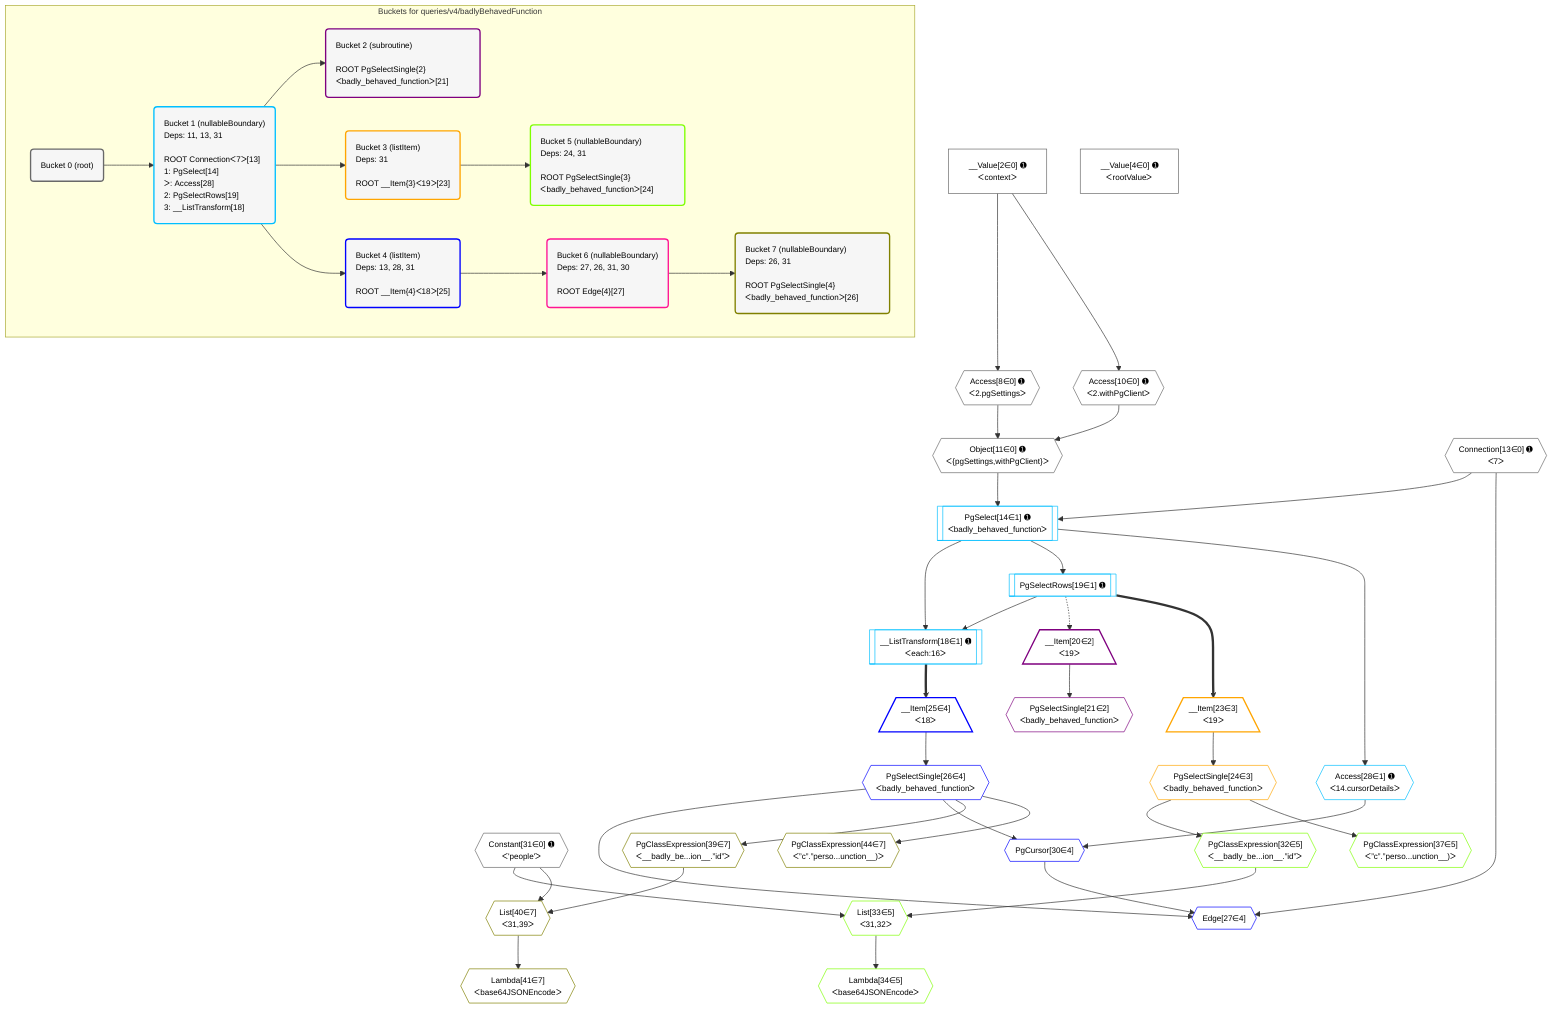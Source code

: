%%{init: {'themeVariables': { 'fontSize': '12px'}}}%%
graph TD
    classDef path fill:#eee,stroke:#000,color:#000
    classDef plan fill:#fff,stroke-width:1px,color:#000
    classDef itemplan fill:#fff,stroke-width:2px,color:#000
    classDef unbatchedplan fill:#dff,stroke-width:1px,color:#000
    classDef sideeffectplan fill:#fcc,stroke-width:2px,color:#000
    classDef bucket fill:#f6f6f6,color:#000,stroke-width:2px,text-align:left

    subgraph "Buckets for queries/v4/badlyBehavedFunction"
    Bucket0("Bucket 0 (root)"):::bucket
    Bucket1("Bucket 1 (nullableBoundary)<br />Deps: 11, 13, 31<br /><br />ROOT Connectionᐸ7ᐳ[13]<br />1: PgSelect[14]<br />ᐳ: Access[28]<br />2: PgSelectRows[19]<br />3: __ListTransform[18]"):::bucket
    Bucket2("Bucket 2 (subroutine)<br /><br />ROOT PgSelectSingle{2}ᐸbadly_behaved_functionᐳ[21]"):::bucket
    Bucket3("Bucket 3 (listItem)<br />Deps: 31<br /><br />ROOT __Item{3}ᐸ19ᐳ[23]"):::bucket
    Bucket4("Bucket 4 (listItem)<br />Deps: 13, 28, 31<br /><br />ROOT __Item{4}ᐸ18ᐳ[25]"):::bucket
    Bucket5("Bucket 5 (nullableBoundary)<br />Deps: 24, 31<br /><br />ROOT PgSelectSingle{3}ᐸbadly_behaved_functionᐳ[24]"):::bucket
    Bucket6("Bucket 6 (nullableBoundary)<br />Deps: 27, 26, 31, 30<br /><br />ROOT Edge{4}[27]"):::bucket
    Bucket7("Bucket 7 (nullableBoundary)<br />Deps: 26, 31<br /><br />ROOT PgSelectSingle{4}ᐸbadly_behaved_functionᐳ[26]"):::bucket
    end
    Bucket0 --> Bucket1
    Bucket1 --> Bucket2 & Bucket3 & Bucket4
    Bucket3 --> Bucket5
    Bucket4 --> Bucket6
    Bucket6 --> Bucket7

    %% plan dependencies
    Object11{{"Object[11∈0] ➊<br />ᐸ{pgSettings,withPgClient}ᐳ"}}:::plan
    Access8{{"Access[8∈0] ➊<br />ᐸ2.pgSettingsᐳ"}}:::plan
    Access10{{"Access[10∈0] ➊<br />ᐸ2.withPgClientᐳ"}}:::plan
    Access8 & Access10 --> Object11
    __Value2["__Value[2∈0] ➊<br />ᐸcontextᐳ"]:::plan
    __Value2 --> Access8
    __Value2 --> Access10
    __Value4["__Value[4∈0] ➊<br />ᐸrootValueᐳ"]:::plan
    Connection13{{"Connection[13∈0] ➊<br />ᐸ7ᐳ"}}:::plan
    Constant31{{"Constant[31∈0] ➊<br />ᐸ'people'ᐳ"}}:::plan
    PgSelect14[["PgSelect[14∈1] ➊<br />ᐸbadly_behaved_functionᐳ"]]:::plan
    Object11 & Connection13 --> PgSelect14
    __ListTransform18[["__ListTransform[18∈1] ➊<br />ᐸeach:16ᐳ"]]:::plan
    PgSelectRows19[["PgSelectRows[19∈1] ➊"]]:::plan
    PgSelectRows19 & PgSelect14 --> __ListTransform18
    PgSelect14 --> PgSelectRows19
    Access28{{"Access[28∈1] ➊<br />ᐸ14.cursorDetailsᐳ"}}:::plan
    PgSelect14 --> Access28
    __Item20[/"__Item[20∈2]<br />ᐸ19ᐳ"\]:::itemplan
    PgSelectRows19 -.-> __Item20
    PgSelectSingle21{{"PgSelectSingle[21∈2]<br />ᐸbadly_behaved_functionᐳ"}}:::plan
    __Item20 --> PgSelectSingle21
    __Item23[/"__Item[23∈3]<br />ᐸ19ᐳ"\]:::itemplan
    PgSelectRows19 ==> __Item23
    PgSelectSingle24{{"PgSelectSingle[24∈3]<br />ᐸbadly_behaved_functionᐳ"}}:::plan
    __Item23 --> PgSelectSingle24
    List33{{"List[33∈5]<br />ᐸ31,32ᐳ"}}:::plan
    PgClassExpression32{{"PgClassExpression[32∈5]<br />ᐸ__badly_be...ion__.”id”ᐳ"}}:::plan
    Constant31 & PgClassExpression32 --> List33
    PgSelectSingle24 --> PgClassExpression32
    Lambda34{{"Lambda[34∈5]<br />ᐸbase64JSONEncodeᐳ"}}:::plan
    List33 --> Lambda34
    PgClassExpression37{{"PgClassExpression[37∈5]<br />ᐸ”c”.”perso...unction__)ᐳ"}}:::plan
    PgSelectSingle24 --> PgClassExpression37
    Edge27{{"Edge[27∈4]"}}:::plan
    PgSelectSingle26{{"PgSelectSingle[26∈4]<br />ᐸbadly_behaved_functionᐳ"}}:::plan
    PgCursor30{{"PgCursor[30∈4]"}}:::plan
    PgSelectSingle26 & PgCursor30 & Connection13 --> Edge27
    PgSelectSingle26 & Access28 --> PgCursor30
    __Item25[/"__Item[25∈4]<br />ᐸ18ᐳ"\]:::itemplan
    __ListTransform18 ==> __Item25
    __Item25 --> PgSelectSingle26
    List40{{"List[40∈7]<br />ᐸ31,39ᐳ"}}:::plan
    PgClassExpression39{{"PgClassExpression[39∈7]<br />ᐸ__badly_be...ion__.”id”ᐳ"}}:::plan
    Constant31 & PgClassExpression39 --> List40
    PgSelectSingle26 --> PgClassExpression39
    Lambda41{{"Lambda[41∈7]<br />ᐸbase64JSONEncodeᐳ"}}:::plan
    List40 --> Lambda41
    PgClassExpression44{{"PgClassExpression[44∈7]<br />ᐸ”c”.”perso...unction__)ᐳ"}}:::plan
    PgSelectSingle26 --> PgClassExpression44

    %% define steps
    classDef bucket0 stroke:#696969
    class Bucket0,__Value2,__Value4,Access8,Access10,Object11,Connection13,Constant31 bucket0
    classDef bucket1 stroke:#00bfff
    class Bucket1,PgSelect14,__ListTransform18,PgSelectRows19,Access28 bucket1
    classDef bucket2 stroke:#7f007f
    class Bucket2,__Item20,PgSelectSingle21 bucket2
    classDef bucket3 stroke:#ffa500
    class Bucket3,__Item23,PgSelectSingle24 bucket3
    classDef bucket4 stroke:#0000ff
    class Bucket4,__Item25,PgSelectSingle26,Edge27,PgCursor30 bucket4
    classDef bucket5 stroke:#7fff00
    class Bucket5,PgClassExpression32,List33,Lambda34,PgClassExpression37 bucket5
    classDef bucket6 stroke:#ff1493
    class Bucket6 bucket6
    classDef bucket7 stroke:#808000
    class Bucket7,PgClassExpression39,List40,Lambda41,PgClassExpression44 bucket7